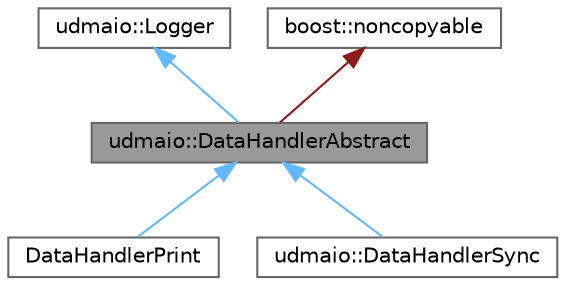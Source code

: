 digraph "udmaio::DataHandlerAbstract"
{
 // INTERACTIVE_SVG=YES
 // LATEX_PDF_SIZE
  bgcolor="transparent";
  edge [fontname=Helvetica,fontsize=10,labelfontname=Helvetica,labelfontsize=10];
  node [fontname=Helvetica,fontsize=10,shape=box,height=0.2,width=0.4];
  Node1 [label="udmaio::DataHandlerAbstract",height=0.2,width=0.4,color="gray40", fillcolor="grey60", style="filled", fontcolor="black",tooltip="Base class to implement a DMA data reception handler."];
  Node2 -> Node1 [dir="back",color="steelblue1",style="solid"];
  Node2 [label="udmaio::Logger",height=0.2,width=0.4,color="gray40", fillcolor="white", style="filled",URL="$structudmaio_1_1_logger.html",tooltip=" "];
  Node3 -> Node1 [dir="back",color="firebrick4",style="solid"];
  Node3 [label="boost::noncopyable",height=0.2,width=0.4,color="gray40", fillcolor="white", style="filled",tooltip=" "];
  Node1 -> Node4 [dir="back",color="steelblue1",style="solid"];
  Node4 [label="DataHandlerPrint",height=0.2,width=0.4,color="gray40", fillcolor="white", style="filled",URL="$class_data_handler_print.html",tooltip="DataHandler implementation that checks LFSR data and prints status / stats."];
  Node1 -> Node5 [dir="back",color="steelblue1",style="solid"];
  Node5 [label="udmaio::DataHandlerSync",height=0.2,width=0.4,color="gray40", fillcolor="white", style="filled",URL="$classudmaio_1_1_data_handler_sync.html",tooltip="Synchronous data handler with blocking read interface."];
}
